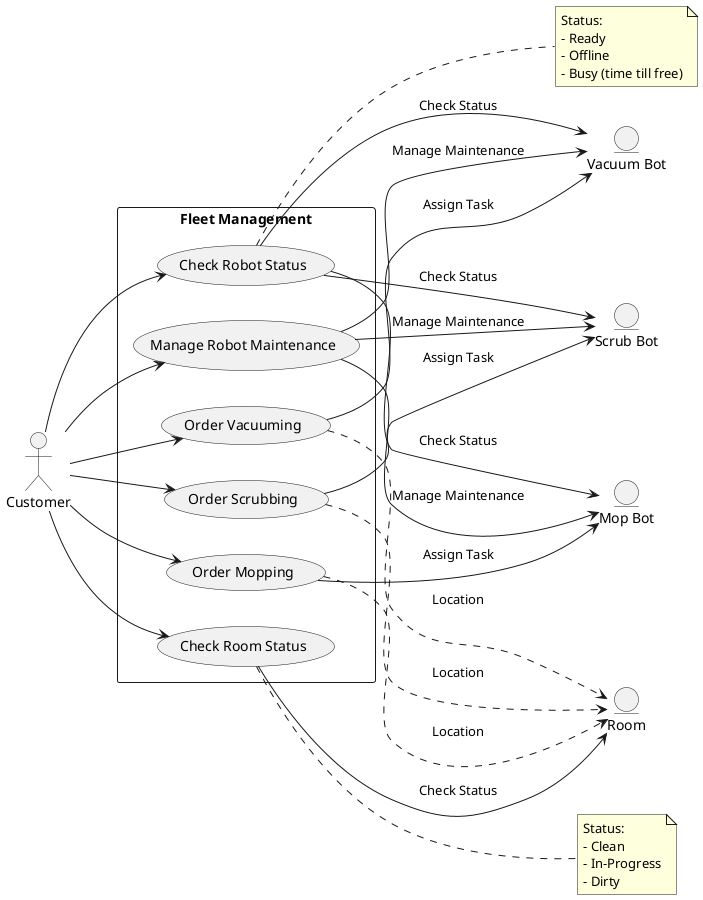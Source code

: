 @startuml
left to right direction
skinparam packageStyle rect
actor Customer

entity "Room" as Room
entity "Mop Bot" as Mop_Bot
entity "Vacuum Bot" as Vac_Bot
entity "Scrub Bot" as Scrub_Bot

package "Fleet Management" {
    
    usecase "Check Robot Status" as UC1
    usecase "Check Room Status" as UC2
    usecase "Manage Robot Maintenance" as UC3
    usecase "Order Mopping" as UC4
    usecase "Order Vacuuming" as UC5
    usecase "Order Scrubbing" as UC6

    Customer --> UC1
    Customer --> UC2
    Customer --> UC3
    Customer --> UC4
    Customer --> UC5
    Customer --> UC6
    
    UC1 --> Mop_Bot : Check Status
    UC1 --> Vac_Bot : Check Status
    UC1 --> Scrub_Bot : Check Status
    
    UC2 --> Room : Check Status
    
    UC3 --> Mop_Bot : Manage Maintenance
    UC3 --> Vac_Bot : Manage Maintenance
    UC3 --> Scrub_Bot : Manage Maintenance
    
    UC4 --> Mop_Bot : Assign Task
    UC5 --> Vac_Bot : Assign Task
    UC6 --> Scrub_Bot : Assign Task

    UC4 ..> Room : Location
    UC5 ..> Room : Location
    UC6 ..> Room : Location
}

note right of UC1
    Status:
    - Ready
    - Offline
    - Busy (time till free)
end note

note right of UC2
    Status:
    - Clean
    - In-Progress
    - Dirty
end note
@enduml
